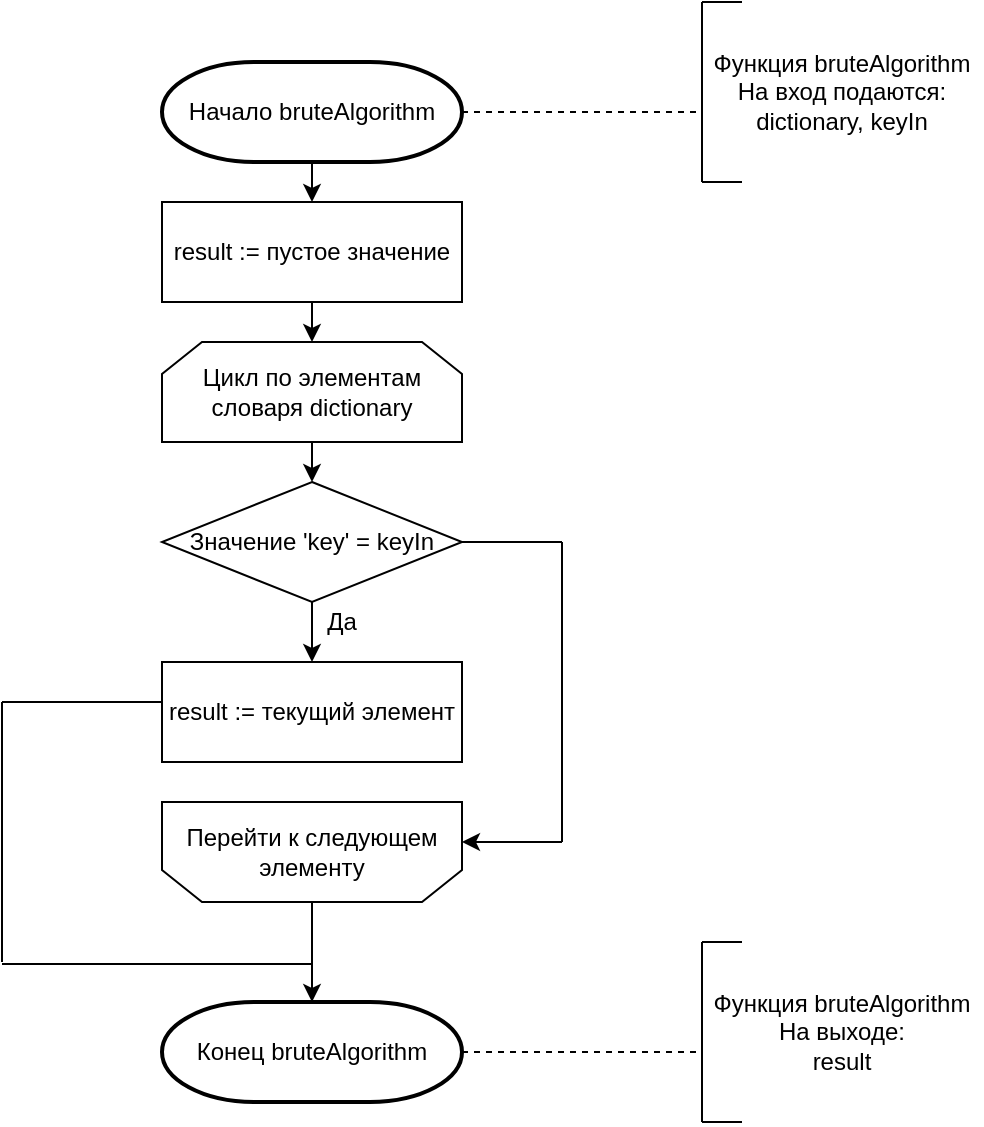 <mxfile version="14.1.1" type="device"><diagram id="peLSL8gZbcO0RvM7hyQw" name="Page-1"><mxGraphModel dx="1038" dy="11786" grid="1" gridSize="10" guides="1" tooltips="1" connect="1" arrows="1" fold="1" page="1" pageScale="1" pageWidth="1827" pageHeight="11169" background="#ffffff" math="0" shadow="0"><root><mxCell id="0"/><mxCell id="1" parent="0"/><mxCell id="YnphyMgwJa72VC6E1cfp-1" value="Начало bruteAlgorithm" style="strokeWidth=2;html=1;shape=mxgraph.flowchart.terminator;whiteSpace=wrap;" vertex="1" parent="1"><mxGeometry x="310" y="-1970" width="150" height="50" as="geometry"/></mxCell><mxCell id="YnphyMgwJa72VC6E1cfp-3" value="" style="shape=loopLimit;whiteSpace=wrap;html=1;rotation=-180;" vertex="1" parent="1"><mxGeometry x="310" y="-1600" width="150" height="50" as="geometry"/></mxCell><mxCell id="YnphyMgwJa72VC6E1cfp-4" value="Перейти к следующем элементу" style="text;html=1;strokeColor=none;fillColor=none;align=center;verticalAlign=middle;whiteSpace=wrap;rounded=0;" vertex="1" parent="1"><mxGeometry x="310" y="-1600" width="150" height="50" as="geometry"/></mxCell><mxCell id="YnphyMgwJa72VC6E1cfp-5" value="result := пустое значение" style="rounded=0;whiteSpace=wrap;html=1;" vertex="1" parent="1"><mxGeometry x="310" y="-1900" width="150" height="50" as="geometry"/></mxCell><mxCell id="YnphyMgwJa72VC6E1cfp-6" value="Цикл по элементам словаря dictionary" style="shape=loopLimit;whiteSpace=wrap;html=1;" vertex="1" parent="1"><mxGeometry x="310" y="-1830" width="150" height="50" as="geometry"/></mxCell><mxCell id="YnphyMgwJa72VC6E1cfp-7" value="Значение 'key' = keyIn" style="rhombus;whiteSpace=wrap;html=1;" vertex="1" parent="1"><mxGeometry x="310" y="-1760" width="150" height="60" as="geometry"/></mxCell><mxCell id="YnphyMgwJa72VC6E1cfp-8" value="" style="endArrow=classic;html=1;exitX=0.5;exitY=1;exitDx=0;exitDy=0;entryX=0.5;entryY=0;entryDx=0;entryDy=0;" edge="1" parent="1" source="YnphyMgwJa72VC6E1cfp-7" target="YnphyMgwJa72VC6E1cfp-9"><mxGeometry width="50" height="50" relative="1" as="geometry"><mxPoint x="450" y="-1540" as="sourcePoint"/><mxPoint x="385" y="-1680" as="targetPoint"/></mxGeometry></mxCell><mxCell id="YnphyMgwJa72VC6E1cfp-9" value="result&amp;nbsp;:= текущий элемент" style="rounded=0;whiteSpace=wrap;html=1;" vertex="1" parent="1"><mxGeometry x="310" y="-1670" width="150" height="50" as="geometry"/></mxCell><mxCell id="YnphyMgwJa72VC6E1cfp-11" value="Да" style="text;html=1;strokeColor=none;fillColor=none;align=center;verticalAlign=middle;whiteSpace=wrap;rounded=0;" vertex="1" parent="1"><mxGeometry x="380" y="-1700" width="40" height="20" as="geometry"/></mxCell><mxCell id="YnphyMgwJa72VC6E1cfp-14" value="" style="endArrow=none;html=1;exitX=1;exitY=0.5;exitDx=0;exitDy=0;" edge="1" parent="1" source="YnphyMgwJa72VC6E1cfp-7"><mxGeometry width="50" height="50" relative="1" as="geometry"><mxPoint x="560" y="-1670" as="sourcePoint"/><mxPoint x="510" y="-1730" as="targetPoint"/></mxGeometry></mxCell><mxCell id="YnphyMgwJa72VC6E1cfp-15" value="" style="endArrow=none;html=1;" edge="1" parent="1"><mxGeometry width="50" height="50" relative="1" as="geometry"><mxPoint x="510" y="-1580" as="sourcePoint"/><mxPoint x="510" y="-1730" as="targetPoint"/></mxGeometry></mxCell><mxCell id="YnphyMgwJa72VC6E1cfp-16" value="" style="endArrow=classic;html=1;" edge="1" parent="1"><mxGeometry width="50" height="50" relative="1" as="geometry"><mxPoint x="510" y="-1580" as="sourcePoint"/><mxPoint x="460" y="-1580" as="targetPoint"/></mxGeometry></mxCell><mxCell id="YnphyMgwJa72VC6E1cfp-17" value="" style="endArrow=classic;html=1;exitX=0.5;exitY=1;exitDx=0;exitDy=0;entryX=0.5;entryY=0;entryDx=0;entryDy=0;" edge="1" parent="1" source="YnphyMgwJa72VC6E1cfp-6" target="YnphyMgwJa72VC6E1cfp-7"><mxGeometry width="50" height="50" relative="1" as="geometry"><mxPoint x="690" y="-1610" as="sourcePoint"/><mxPoint x="740" y="-1660" as="targetPoint"/></mxGeometry></mxCell><mxCell id="YnphyMgwJa72VC6E1cfp-18" value="" style="endArrow=classic;html=1;exitX=0.5;exitY=1;exitDx=0;exitDy=0;entryX=0.5;entryY=0;entryDx=0;entryDy=0;" edge="1" parent="1" source="YnphyMgwJa72VC6E1cfp-5" target="YnphyMgwJa72VC6E1cfp-6"><mxGeometry width="50" height="50" relative="1" as="geometry"><mxPoint x="670" y="-1680" as="sourcePoint"/><mxPoint x="720" y="-1730" as="targetPoint"/></mxGeometry></mxCell><mxCell id="YnphyMgwJa72VC6E1cfp-19" value="" style="endArrow=classic;html=1;exitX=0.5;exitY=1;exitDx=0;exitDy=0;exitPerimeter=0;entryX=0.5;entryY=0;entryDx=0;entryDy=0;" edge="1" parent="1" source="YnphyMgwJa72VC6E1cfp-1" target="YnphyMgwJa72VC6E1cfp-5"><mxGeometry width="50" height="50" relative="1" as="geometry"><mxPoint x="610" y="-1680" as="sourcePoint"/><mxPoint x="650" y="-1730" as="targetPoint"/></mxGeometry></mxCell><mxCell id="YnphyMgwJa72VC6E1cfp-20" value="" style="endArrow=classic;html=1;exitX=0.5;exitY=1;exitDx=0;exitDy=0;" edge="1" parent="1" source="YnphyMgwJa72VC6E1cfp-4"><mxGeometry width="50" height="50" relative="1" as="geometry"><mxPoint x="450" y="-1340" as="sourcePoint"/><mxPoint x="385" y="-1500" as="targetPoint"/></mxGeometry></mxCell><mxCell id="YnphyMgwJa72VC6E1cfp-21" value="" style="endArrow=none;html=1;" edge="1" parent="1"><mxGeometry width="50" height="50" relative="1" as="geometry"><mxPoint x="385" y="-1519" as="sourcePoint"/><mxPoint x="230" y="-1519" as="targetPoint"/></mxGeometry></mxCell><mxCell id="YnphyMgwJa72VC6E1cfp-22" value="" style="endArrow=none;html=1;" edge="1" parent="1"><mxGeometry width="50" height="50" relative="1" as="geometry"><mxPoint x="230" y="-1520" as="sourcePoint"/><mxPoint x="230" y="-1650" as="targetPoint"/></mxGeometry></mxCell><mxCell id="YnphyMgwJa72VC6E1cfp-23" value="" style="endArrow=none;html=1;entryX=0;entryY=0.4;entryDx=0;entryDy=0;entryPerimeter=0;" edge="1" parent="1" target="YnphyMgwJa72VC6E1cfp-9"><mxGeometry width="50" height="50" relative="1" as="geometry"><mxPoint x="230" y="-1650" as="sourcePoint"/><mxPoint x="190" y="-1710" as="targetPoint"/></mxGeometry></mxCell><mxCell id="YnphyMgwJa72VC6E1cfp-24" value="Конец bruteAlgorithm" style="strokeWidth=2;html=1;shape=mxgraph.flowchart.terminator;whiteSpace=wrap;" vertex="1" parent="1"><mxGeometry x="310" y="-1500" width="150" height="50" as="geometry"/></mxCell><mxCell id="YnphyMgwJa72VC6E1cfp-25" value="" style="endArrow=none;dashed=1;html=1;exitX=1;exitY=0.5;exitDx=0;exitDy=0;exitPerimeter=0;" edge="1" parent="1" source="YnphyMgwJa72VC6E1cfp-1"><mxGeometry width="50" height="50" relative="1" as="geometry"><mxPoint x="540" y="-1830" as="sourcePoint"/><mxPoint x="580" y="-1945" as="targetPoint"/></mxGeometry></mxCell><mxCell id="YnphyMgwJa72VC6E1cfp-26" value="" style="endArrow=none;html=1;" edge="1" parent="1"><mxGeometry width="50" height="50" relative="1" as="geometry"><mxPoint x="580" y="-1910" as="sourcePoint"/><mxPoint x="580" y="-2000" as="targetPoint"/></mxGeometry></mxCell><mxCell id="YnphyMgwJa72VC6E1cfp-27" value="" style="endArrow=none;html=1;" edge="1" parent="1"><mxGeometry width="50" height="50" relative="1" as="geometry"><mxPoint x="580" y="-2000" as="sourcePoint"/><mxPoint x="600" y="-2000" as="targetPoint"/></mxGeometry></mxCell><mxCell id="YnphyMgwJa72VC6E1cfp-28" value="" style="endArrow=none;html=1;" edge="1" parent="1"><mxGeometry width="50" height="50" relative="1" as="geometry"><mxPoint x="580" y="-1910" as="sourcePoint"/><mxPoint x="600" y="-1910" as="targetPoint"/></mxGeometry></mxCell><mxCell id="YnphyMgwJa72VC6E1cfp-29" value="Функция bruteAlgorithm&lt;br&gt;На вход подаются:&lt;br&gt;dictionary, keyIn" style="text;html=1;strokeColor=none;fillColor=none;align=center;verticalAlign=middle;whiteSpace=wrap;rounded=0;" vertex="1" parent="1"><mxGeometry x="580" y="-2000" width="140" height="90" as="geometry"/></mxCell><mxCell id="YnphyMgwJa72VC6E1cfp-30" value="" style="endArrow=none;dashed=1;html=1;exitX=1;exitY=0.5;exitDx=0;exitDy=0;exitPerimeter=0;" edge="1" parent="1"><mxGeometry width="50" height="50" relative="1" as="geometry"><mxPoint x="460" y="-1475" as="sourcePoint"/><mxPoint x="580" y="-1475" as="targetPoint"/></mxGeometry></mxCell><mxCell id="YnphyMgwJa72VC6E1cfp-31" value="" style="endArrow=none;html=1;" edge="1" parent="1"><mxGeometry width="50" height="50" relative="1" as="geometry"><mxPoint x="580" y="-1440" as="sourcePoint"/><mxPoint x="580" y="-1530" as="targetPoint"/></mxGeometry></mxCell><mxCell id="YnphyMgwJa72VC6E1cfp-32" value="" style="endArrow=none;html=1;" edge="1" parent="1"><mxGeometry width="50" height="50" relative="1" as="geometry"><mxPoint x="580" y="-1530" as="sourcePoint"/><mxPoint x="600" y="-1530" as="targetPoint"/></mxGeometry></mxCell><mxCell id="YnphyMgwJa72VC6E1cfp-33" value="" style="endArrow=none;html=1;" edge="1" parent="1"><mxGeometry width="50" height="50" relative="1" as="geometry"><mxPoint x="580" y="-1440" as="sourcePoint"/><mxPoint x="600" y="-1440" as="targetPoint"/></mxGeometry></mxCell><mxCell id="YnphyMgwJa72VC6E1cfp-34" value="Функция bruteAlgorithm&lt;br&gt;На выходе:&lt;br&gt;result" style="text;html=1;strokeColor=none;fillColor=none;align=center;verticalAlign=middle;whiteSpace=wrap;rounded=0;" vertex="1" parent="1"><mxGeometry x="580" y="-1530" width="140" height="90" as="geometry"/></mxCell></root></mxGraphModel></diagram></mxfile>